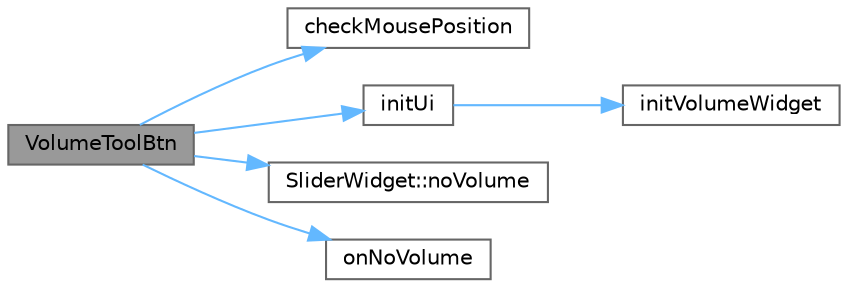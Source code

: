 digraph "VolumeToolBtn"
{
 // LATEX_PDF_SIZE
  bgcolor="transparent";
  edge [fontname=Helvetica,fontsize=10,labelfontname=Helvetica,labelfontsize=10];
  node [fontname=Helvetica,fontsize=10,shape=box,height=0.2,width=0.4];
  rankdir="LR";
  Node1 [id="Node000001",label="VolumeToolBtn",height=0.2,width=0.4,color="gray40", fillcolor="grey60", style="filled", fontcolor="black",tooltip="构造函数，初始化音量调节按钮"];
  Node1 -> Node2 [id="edge1_Node000001_Node000002",color="steelblue1",style="solid",tooltip=" "];
  Node2 [id="Node000002",label="checkMousePosition",height=0.2,width=0.4,color="grey40", fillcolor="white", style="filled",URL="$class_volume_tool_btn.html#ad2d33a30cbe263c150c81f32821ebae9",tooltip="检查鼠标位置，控制音量控件显示"];
  Node1 -> Node3 [id="edge2_Node000001_Node000003",color="steelblue1",style="solid",tooltip=" "];
  Node3 [id="Node000003",label="initUi",height=0.2,width=0.4,color="grey40", fillcolor="white", style="filled",URL="$class_volume_tool_btn.html#afba6e95967cc3eb25fd518f7bde6ec04",tooltip="初始化按钮界面"];
  Node3 -> Node4 [id="edge3_Node000003_Node000004",color="steelblue1",style="solid",tooltip=" "];
  Node4 [id="Node000004",label="initVolumeWidget",height=0.2,width=0.4,color="grey40", fillcolor="white", style="filled",URL="$class_volume_tool_btn.html#a269e08930364ae8b287df18ccaee311c",tooltip="初始化音量调节控件"];
  Node1 -> Node5 [id="edge4_Node000001_Node000005",color="steelblue1",style="solid",tooltip=" "];
  Node5 [id="Node000005",label="SliderWidget::noVolume",height=0.2,width=0.4,color="grey40", fillcolor="white", style="filled",URL="$class_slider_widget.html#a2ec1f351bed0ee3b5b8a0185a2f3a344",tooltip="静音状态信号"];
  Node1 -> Node6 [id="edge5_Node000001_Node000006",color="steelblue1",style="solid",tooltip=" "];
  Node6 [id="Node000006",label="onNoVolume",height=0.2,width=0.4,color="grey40", fillcolor="white", style="filled",URL="$class_volume_tool_btn.html#a4c02ead444dfb22d4922ef5b6ac7f808",tooltip="处理静音状态变化"];
}
